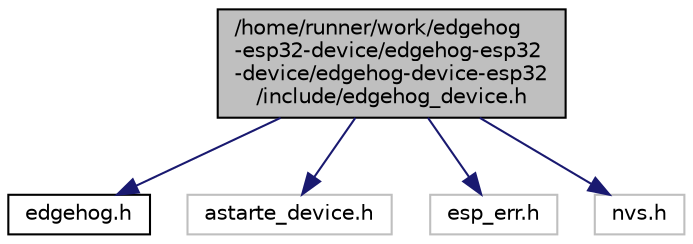 digraph "/home/runner/work/edgehog-esp32-device/edgehog-esp32-device/edgehog-device-esp32/include/edgehog_device.h"
{
 // LATEX_PDF_SIZE
  edge [fontname="Helvetica",fontsize="10",labelfontname="Helvetica",labelfontsize="10"];
  node [fontname="Helvetica",fontsize="10",shape=record];
  Node1 [label="/home/runner/work/edgehog\l-esp32-device/edgehog-esp32\l-device/edgehog-device-esp32\l/include/edgehog_device.h",height=0.2,width=0.4,color="black", fillcolor="grey75", style="filled", fontcolor="black",tooltip="Edgehog device SDK API."];
  Node1 -> Node2 [color="midnightblue",fontsize="10",style="solid",fontname="Helvetica"];
  Node2 [label="edgehog.h",height=0.2,width=0.4,color="black", fillcolor="white", style="filled",URL="$edgehog_8h.html",tooltip="Edgehog types and defines."];
  Node1 -> Node3 [color="midnightblue",fontsize="10",style="solid",fontname="Helvetica"];
  Node3 [label="astarte_device.h",height=0.2,width=0.4,color="grey75", fillcolor="white", style="filled",tooltip=" "];
  Node1 -> Node4 [color="midnightblue",fontsize="10",style="solid",fontname="Helvetica"];
  Node4 [label="esp_err.h",height=0.2,width=0.4,color="grey75", fillcolor="white", style="filled",tooltip=" "];
  Node1 -> Node5 [color="midnightblue",fontsize="10",style="solid",fontname="Helvetica"];
  Node5 [label="nvs.h",height=0.2,width=0.4,color="grey75", fillcolor="white", style="filled",tooltip=" "];
}
